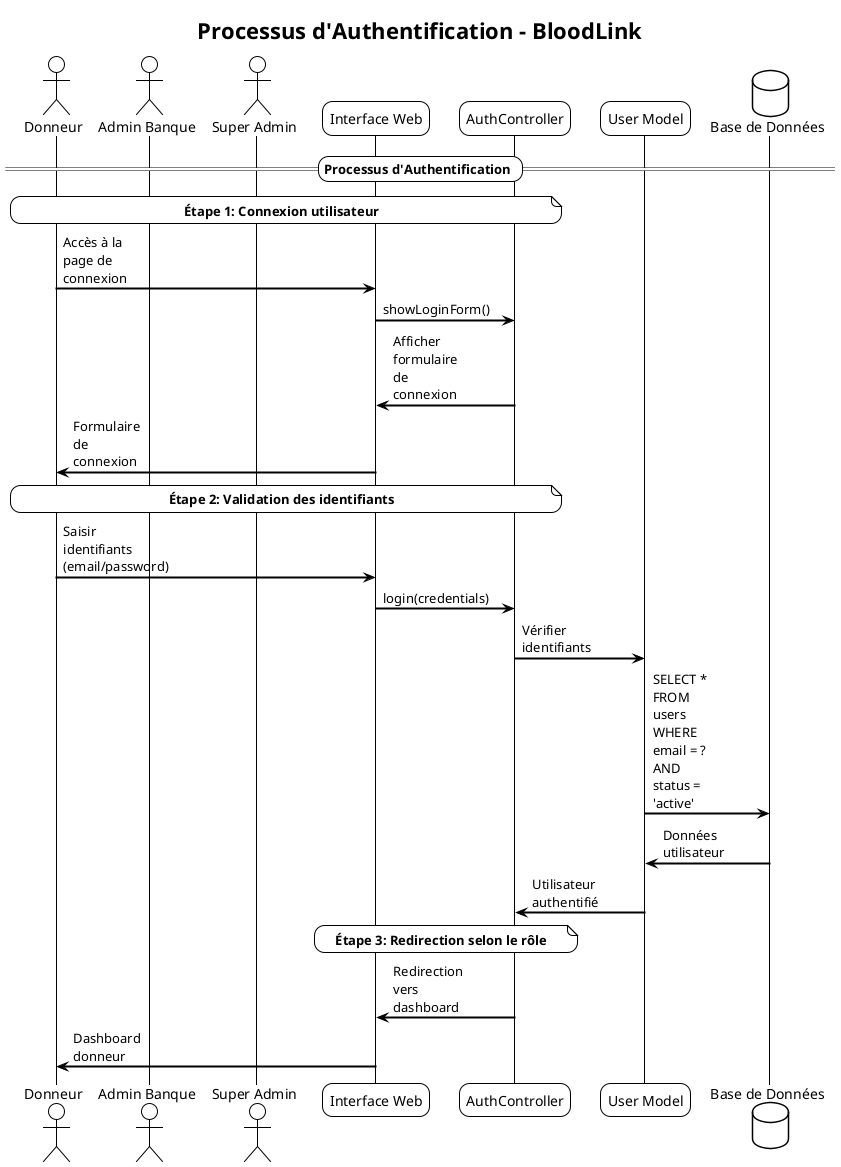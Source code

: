 @startuml Diagramme de Séquences - BloodLink - Authentification

!theme plain
skinparam backgroundColor #FFFFFF
skinparam sequenceArrowThickness 2
skinparam roundcorner 20
skinparam maxmessagesize 60

title **Processus d'Authentification - BloodLink**

actor "Donneur" as Donor
actor "Admin Banque" as BankAdmin
actor "Super Admin" as SuperAdmin

participant "Interface Web" as UI
participant "AuthController" as Auth
participant "User Model" as UserModel

database "Base de Données" as DB

== **Processus d'Authentification** ==

note over Donor, Auth : **Étape 1: Connexion utilisateur**
Donor -> UI: Accès à la page de connexion
UI -> Auth: showLoginForm()
Auth -> UI: Afficher formulaire de connexion
UI -> Donor: Formulaire de connexion

note over Donor, Auth : **Étape 2: Validation des identifiants**
Donor -> UI: Saisir identifiants (email/password)
UI -> Auth: login(credentials)
Auth -> UserModel: Vérifier identifiants
UserModel -> DB: SELECT * FROM users WHERE email = ? AND status = 'active'
DB -> UserModel: Données utilisateur
UserModel -> Auth: Utilisateur authentifié

note over Auth, UI : **Étape 3: Redirection selon le rôle**
Auth -> UI: Redirection vers dashboard
UI -> Donor: Dashboard donneur

@enduml
